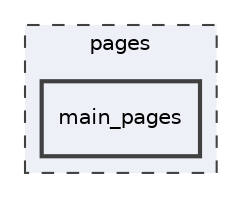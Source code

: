 digraph "C:/Users/mfish/Desktop/michael_project/cccs/mysite/pages/main_pages"
{
 // LATEX_PDF_SIZE
  edge [fontname="Helvetica",fontsize="10",labelfontname="Helvetica",labelfontsize="10"];
  node [fontname="Helvetica",fontsize="10",shape=record];
  compound=true
  subgraph clusterdir_208d2690607c4e3d3fabfa1d18673d36 {
    graph [ bgcolor="#edf0f7", pencolor="grey25", style="filled,dashed,", label="pages", fontname="Helvetica", fontsize="10", URL="dir_208d2690607c4e3d3fabfa1d18673d36.html"]
  dir_293a23ac997392d42f611fb4e91f8899 [shape=box, label="main_pages", style="filled,bold,", fillcolor="#edf0f7", color="grey25", URL="dir_293a23ac997392d42f611fb4e91f8899.html"];
  }
}
